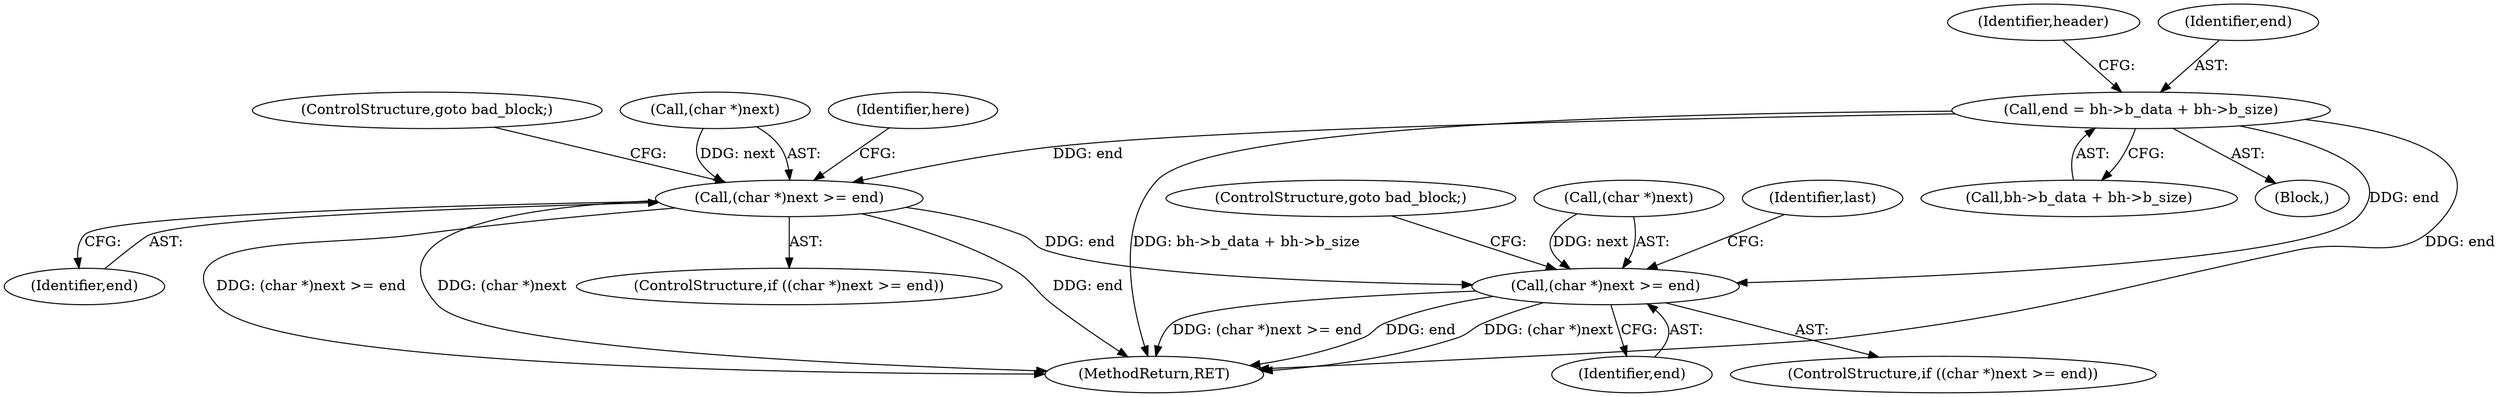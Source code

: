 digraph "0_linux_be0726d33cb8f411945884664924bed3cb8c70ee_10@integer" {
"1000248" [label="(Call,end = bh->b_data + bh->b_size)"];
"1000304" [label="(Call,(char *)next >= end)"];
"1000384" [label="(Call,(char *)next >= end)"];
"1000309" [label="(ControlStructure,goto bad_block;)"];
"1000383" [label="(ControlStructure,if ((char *)next >= end))"];
"1000261" [label="(Identifier,header)"];
"1000248" [label="(Call,end = bh->b_data + bh->b_size)"];
"1000250" [label="(Call,bh->b_data + bh->b_size)"];
"1000385" [label="(Call,(char *)next)"];
"1000394" [label="(Identifier,last)"];
"1001019" [label="(MethodReturn,RET)"];
"1000249" [label="(Identifier,end)"];
"1000214" [label="(Block,)"];
"1000314" [label="(Identifier,here)"];
"1000389" [label="(ControlStructure,goto bad_block;)"];
"1000303" [label="(ControlStructure,if ((char *)next >= end))"];
"1000384" [label="(Call,(char *)next >= end)"];
"1000388" [label="(Identifier,end)"];
"1000305" [label="(Call,(char *)next)"];
"1000304" [label="(Call,(char *)next >= end)"];
"1000308" [label="(Identifier,end)"];
"1000248" -> "1000214"  [label="AST: "];
"1000248" -> "1000250"  [label="CFG: "];
"1000249" -> "1000248"  [label="AST: "];
"1000250" -> "1000248"  [label="AST: "];
"1000261" -> "1000248"  [label="CFG: "];
"1000248" -> "1001019"  [label="DDG: bh->b_data + bh->b_size"];
"1000248" -> "1001019"  [label="DDG: end"];
"1000248" -> "1000304"  [label="DDG: end"];
"1000248" -> "1000384"  [label="DDG: end"];
"1000304" -> "1000303"  [label="AST: "];
"1000304" -> "1000308"  [label="CFG: "];
"1000305" -> "1000304"  [label="AST: "];
"1000308" -> "1000304"  [label="AST: "];
"1000309" -> "1000304"  [label="CFG: "];
"1000314" -> "1000304"  [label="CFG: "];
"1000304" -> "1001019"  [label="DDG: (char *)next >= end"];
"1000304" -> "1001019"  [label="DDG: (char *)next"];
"1000304" -> "1001019"  [label="DDG: end"];
"1000305" -> "1000304"  [label="DDG: next"];
"1000304" -> "1000384"  [label="DDG: end"];
"1000384" -> "1000383"  [label="AST: "];
"1000384" -> "1000388"  [label="CFG: "];
"1000385" -> "1000384"  [label="AST: "];
"1000388" -> "1000384"  [label="AST: "];
"1000389" -> "1000384"  [label="CFG: "];
"1000394" -> "1000384"  [label="CFG: "];
"1000384" -> "1001019"  [label="DDG: (char *)next >= end"];
"1000384" -> "1001019"  [label="DDG: end"];
"1000384" -> "1001019"  [label="DDG: (char *)next"];
"1000385" -> "1000384"  [label="DDG: next"];
}
